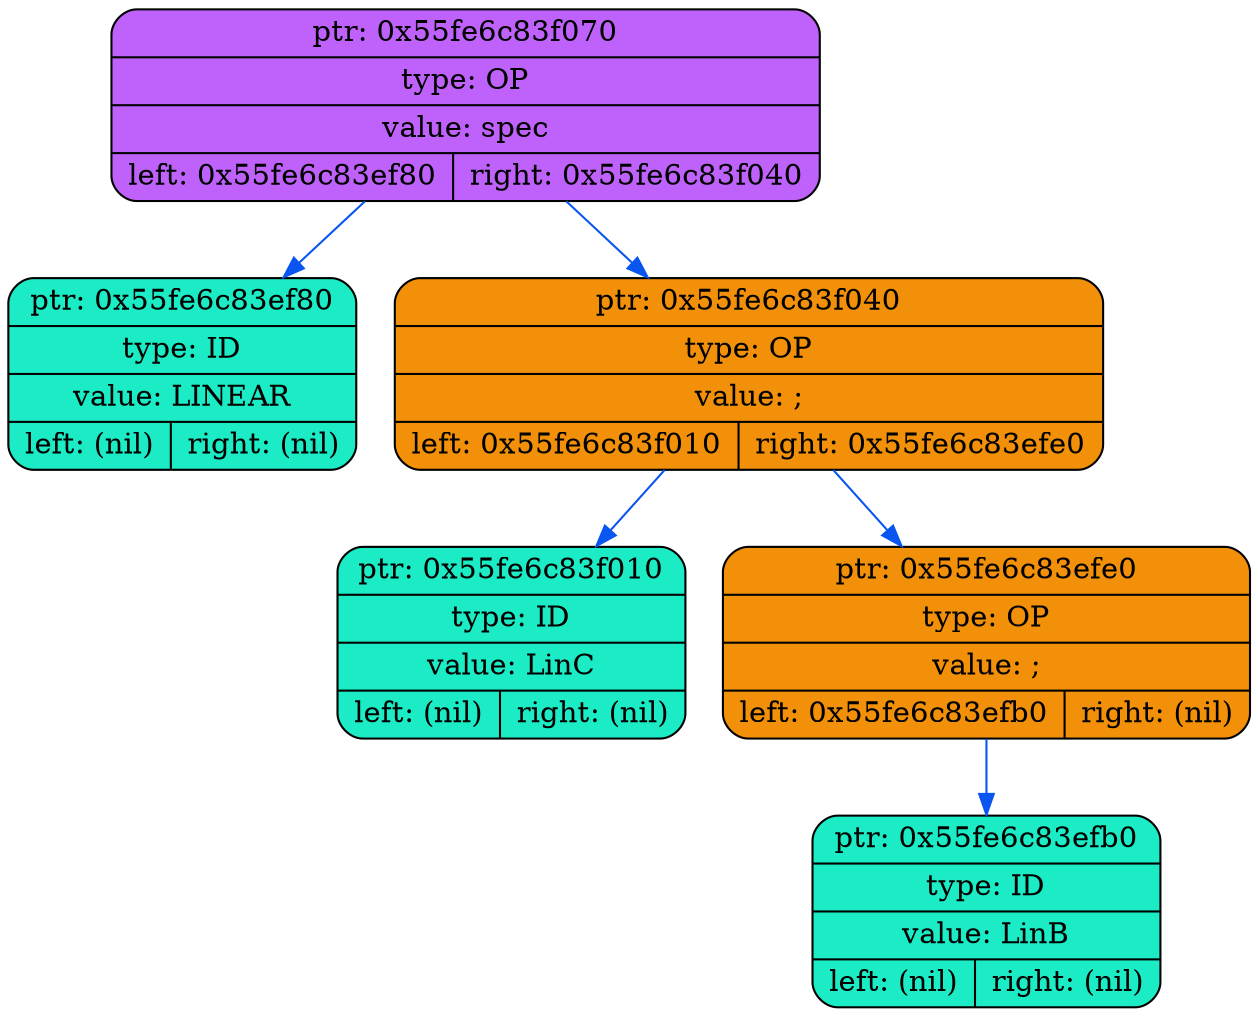 digraph
{
    rankdir=TP

        node0x55fe6c83f070[shape=record,style="rounded,filled",fillcolor="#BF62FC",label="{ ptr: 0x55fe6c83f070 | type: OP | value: spec| { left: 0x55fe6c83ef80 | right: 0x55fe6c83f040 }}"];
    node0x55fe6c83f070 -> node0x55fe6c83ef80[color="#0855F0"]
    node0x55fe6c83ef80[shape=record,style="rounded,filled",fillcolor="#1BECC5",label="{ ptr: 0x55fe6c83ef80 | type: ID | value: LINEAR| { left: (nil) | right: (nil) }}"];
    node0x55fe6c83f070 -> node0x55fe6c83f040[color="#0855F0"]
    node0x55fe6c83f040[shape=record,style="rounded,filled",fillcolor="#F2900A",label="{ ptr: 0x55fe6c83f040 | type: OP | value: ;| { left: 0x55fe6c83f010 | right: 0x55fe6c83efe0 }}"];
    node0x55fe6c83f040 -> node0x55fe6c83f010[color="#0855F0"]
    node0x55fe6c83f010[shape=record,style="rounded,filled",fillcolor="#1BECC5",label="{ ptr: 0x55fe6c83f010 | type: ID | value: LinC| { left: (nil) | right: (nil) }}"];
    node0x55fe6c83f040 -> node0x55fe6c83efe0[color="#0855F0"]
    node0x55fe6c83efe0[shape=record,style="rounded,filled",fillcolor="#F2900A",label="{ ptr: 0x55fe6c83efe0 | type: OP | value: ;| { left: 0x55fe6c83efb0 | right: (nil) }}"];
    node0x55fe6c83efe0 -> node0x55fe6c83efb0[color="#0855F0"]
    node0x55fe6c83efb0[shape=record,style="rounded,filled",fillcolor="#1BECC5",label="{ ptr: 0x55fe6c83efb0 | type: ID | value: LinB| { left: (nil) | right: (nil) }}"];
}